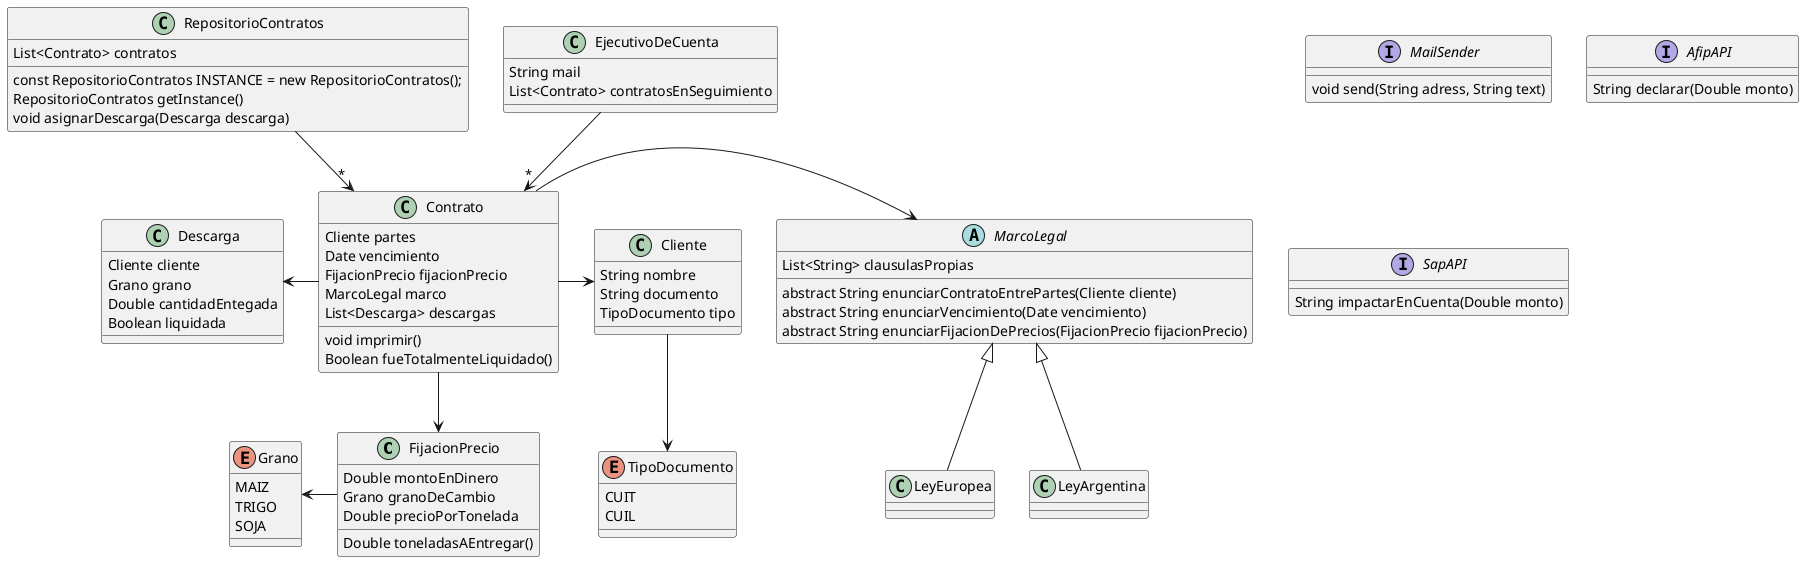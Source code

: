 @startuml
'https://plantuml.com/class-diagram
class FijacionPrecio {
Double montoEnDinero
Grano granoDeCambio
Double precioPorTonelada
Double toneladasAEntregar()
}

class Contrato {
Cliente partes
Date vencimiento
FijacionPrecio fijacionPrecio
MarcoLegal marco
List<Descarga> descargas
void imprimir()
Boolean fueTotalmenteLiquidado()
}

class Cliente{
String nombre
String documento
TipoDocumento tipo
}

enum TipoDocumento {
CUIT
CUIL
}

abstract class MarcoLegal {
List<String> clausulasPropias
abstract String enunciarContratoEntrePartes(Cliente cliente)
abstract String enunciarVencimiento(Date vencimiento)
abstract String enunciarFijacionDePrecios(FijacionPrecio fijacionPrecio)
}

class LeyArgentina
class LeyEuropea

enum Grano {
MAIZ
TRIGO
SOJA
}

class RepositorioContratos{
List<Contrato> contratos
const RepositorioContratos INSTANCE = new RepositorioContratos();
RepositorioContratos getInstance()
void asignarDescarga(Descarga descarga)
}

class Descarga {
Cliente cliente
Grano grano
Double cantidadEntegada
Boolean liquidada
}

class EjecutivoDeCuenta {
String mail
List<Contrato> contratosEnSeguimiento
}

interface MailSender{
void send(String adress, String text)
}

interface AfipAPI{
String declarar(Double monto)
}

interface SapAPI{
String impactarEnCuenta(Double monto)
}

Contrato -r-> MarcoLegal
Contrato -d-> FijacionPrecio
Contrato -l-> Descarga
FijacionPrecio -l-> Grano
LeyArgentina -u-|> MarcoLegal
LeyEuropea -u-|> MarcoLegal
Contrato -r-> Cliente
Cliente -d-> TipoDocumento
EjecutivoDeCuenta -d->"*" Contrato

RepositorioContratos -d->"*" Contrato

@enduml